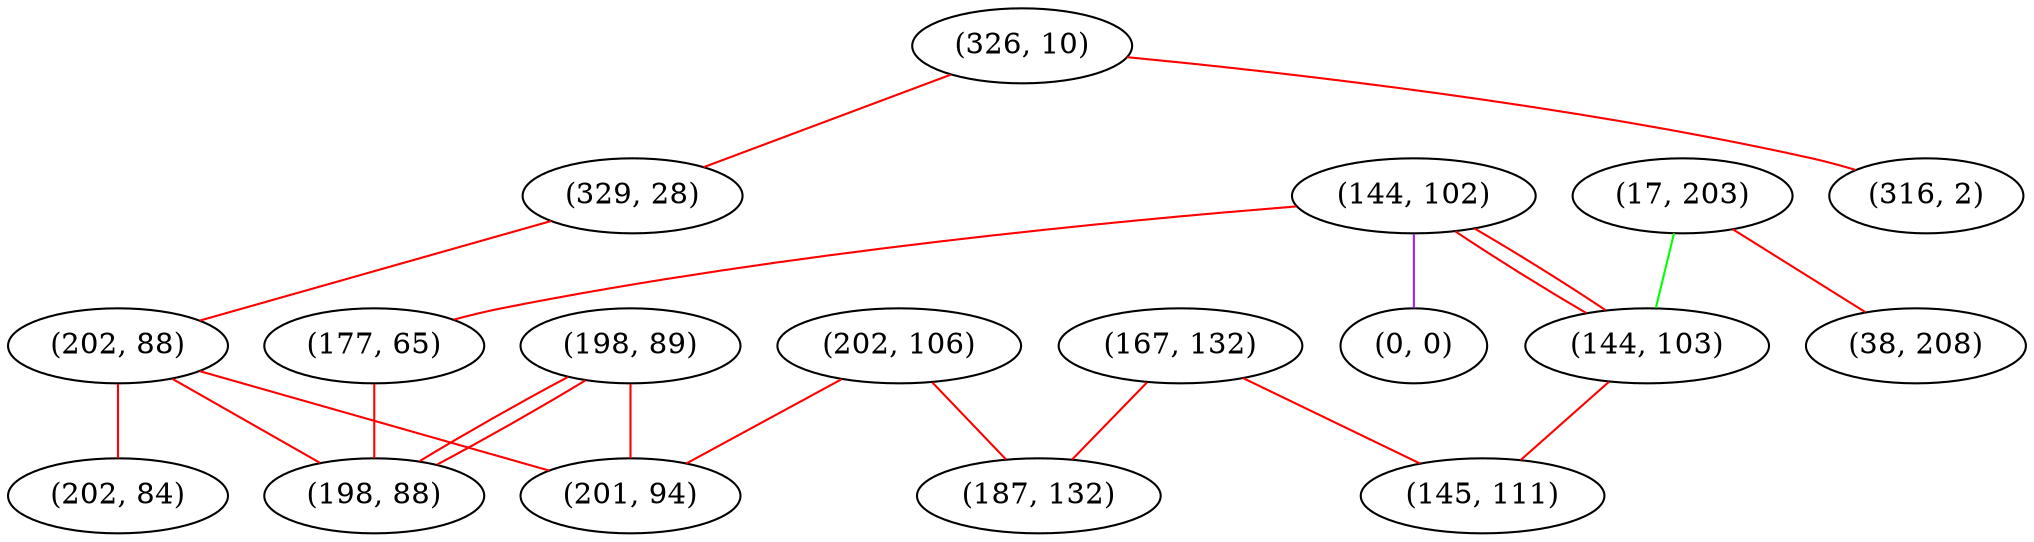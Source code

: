 graph "" {
"(144, 102)";
"(326, 10)";
"(316, 2)";
"(202, 106)";
"(17, 203)";
"(177, 65)";
"(329, 28)";
"(167, 132)";
"(202, 88)";
"(198, 89)";
"(0, 0)";
"(187, 132)";
"(198, 88)";
"(201, 94)";
"(202, 84)";
"(38, 208)";
"(144, 103)";
"(145, 111)";
"(144, 102)" -- "(0, 0)"  [color=purple, key=0, weight=4];
"(144, 102)" -- "(177, 65)"  [color=red, key=0, weight=1];
"(144, 102)" -- "(144, 103)"  [color=red, key=0, weight=1];
"(144, 102)" -- "(144, 103)"  [color=red, key=1, weight=1];
"(326, 10)" -- "(316, 2)"  [color=red, key=0, weight=1];
"(326, 10)" -- "(329, 28)"  [color=red, key=0, weight=1];
"(202, 106)" -- "(201, 94)"  [color=red, key=0, weight=1];
"(202, 106)" -- "(187, 132)"  [color=red, key=0, weight=1];
"(17, 203)" -- "(38, 208)"  [color=red, key=0, weight=1];
"(17, 203)" -- "(144, 103)"  [color=green, key=0, weight=2];
"(177, 65)" -- "(198, 88)"  [color=red, key=0, weight=1];
"(329, 28)" -- "(202, 88)"  [color=red, key=0, weight=1];
"(167, 132)" -- "(187, 132)"  [color=red, key=0, weight=1];
"(167, 132)" -- "(145, 111)"  [color=red, key=0, weight=1];
"(202, 88)" -- "(201, 94)"  [color=red, key=0, weight=1];
"(202, 88)" -- "(198, 88)"  [color=red, key=0, weight=1];
"(202, 88)" -- "(202, 84)"  [color=red, key=0, weight=1];
"(198, 89)" -- "(201, 94)"  [color=red, key=0, weight=1];
"(198, 89)" -- "(198, 88)"  [color=red, key=0, weight=1];
"(198, 89)" -- "(198, 88)"  [color=red, key=1, weight=1];
"(144, 103)" -- "(145, 111)"  [color=red, key=0, weight=1];
}
